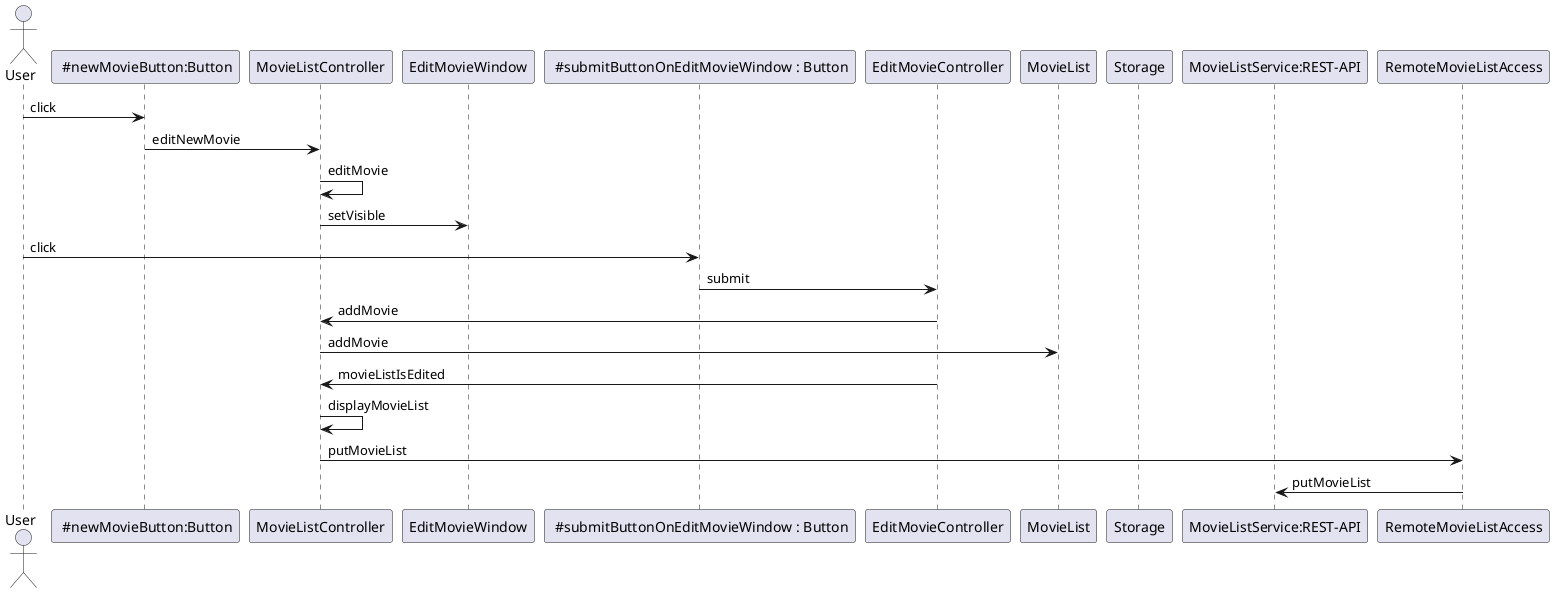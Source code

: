 @startuml
actor User
participant " #newMovieButton:Button" as Button1
participant MovieListController
participant EditMovieWindow
participant " #submitButtonOnEditMovieWindow : Button" as Button2
participant EditMovieController
participant MovieList
participant Storage
participant "MovieListService:REST-API" as Rest
User -> Button1 : click
Button1 -> MovieListController : editNewMovie
MovieListController -> MovieListController : editMovie
MovieListController -> EditMovieWindow : setVisible
User -> Button2 : click
Button2 -> EditMovieController : submit
EditMovieController -> MovieListController : addMovie
MovieListController -> MovieList : addMovie
EditMovieController -> MovieListController : movieListIsEdited
MovieListController -> MovieListController : displayMovieList
MovieListController -> RemoteMovieListAccess : putMovieList
RemoteMovieListAccess -> Rest : putMovieList
@enduml
